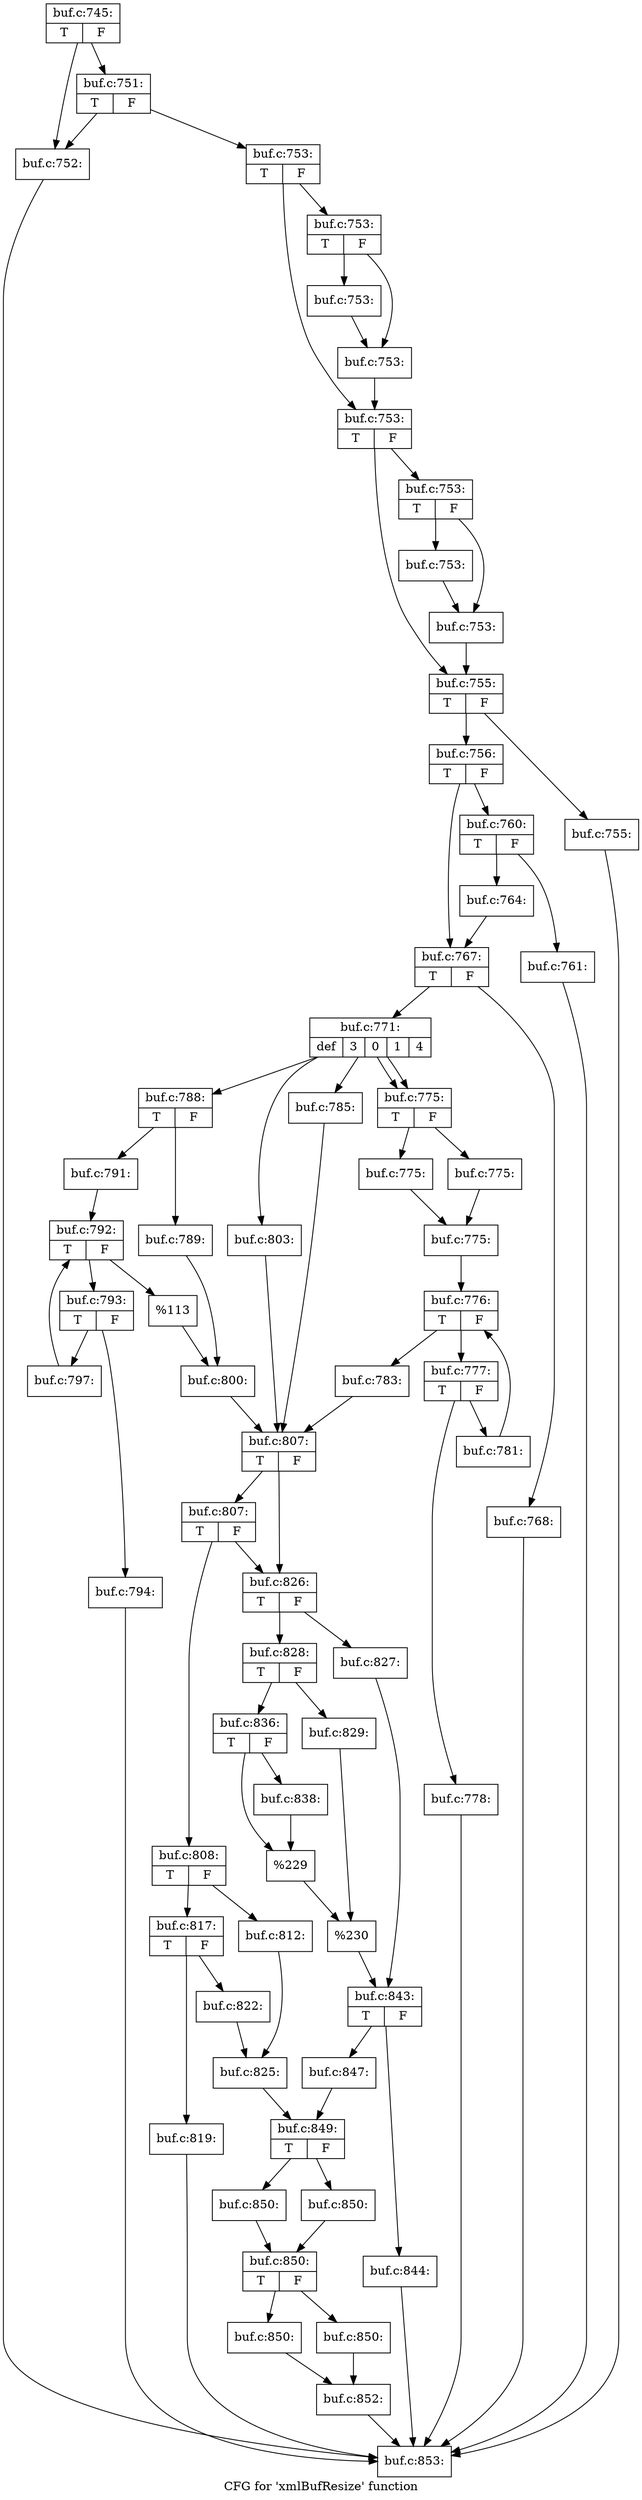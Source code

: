 digraph "CFG for 'xmlBufResize' function" {
	label="CFG for 'xmlBufResize' function";

	Node0x55cbe80 [shape=record,label="{buf.c:745:|{<s0>T|<s1>F}}"];
	Node0x55cbe80 -> Node0x55cd010;
	Node0x55cbe80 -> Node0x55cd0b0;
	Node0x55cd0b0 [shape=record,label="{buf.c:751:|{<s0>T|<s1>F}}"];
	Node0x55cd0b0 -> Node0x55cd010;
	Node0x55cd0b0 -> Node0x55cd060;
	Node0x55cd010 [shape=record,label="{buf.c:752:}"];
	Node0x55cd010 -> Node0x55c37e0;
	Node0x55cd060 [shape=record,label="{buf.c:753:|{<s0>T|<s1>F}}"];
	Node0x55cd060 -> Node0x55cd870;
	Node0x55cd060 -> Node0x55cd8c0;
	Node0x55cd870 [shape=record,label="{buf.c:753:|{<s0>T|<s1>F}}"];
	Node0x55cd870 -> Node0x55cde40;
	Node0x55cd870 -> Node0x55cde90;
	Node0x55cde40 [shape=record,label="{buf.c:753:}"];
	Node0x55cde40 -> Node0x55cde90;
	Node0x55cde90 [shape=record,label="{buf.c:753:}"];
	Node0x55cde90 -> Node0x55cd8c0;
	Node0x55cd8c0 [shape=record,label="{buf.c:753:|{<s0>T|<s1>F}}"];
	Node0x55cd8c0 -> Node0x55ce530;
	Node0x55cd8c0 -> Node0x55ce580;
	Node0x55ce530 [shape=record,label="{buf.c:753:|{<s0>T|<s1>F}}"];
	Node0x55ce530 -> Node0x55ceb00;
	Node0x55ce530 -> Node0x55ceb50;
	Node0x55ceb00 [shape=record,label="{buf.c:753:}"];
	Node0x55ceb00 -> Node0x55ceb50;
	Node0x55ceb50 [shape=record,label="{buf.c:753:}"];
	Node0x55ceb50 -> Node0x55ce580;
	Node0x55ce580 [shape=record,label="{buf.c:755:|{<s0>T|<s1>F}}"];
	Node0x55ce580 -> Node0x55cf250;
	Node0x55ce580 -> Node0x55cf2a0;
	Node0x55cf250 [shape=record,label="{buf.c:755:}"];
	Node0x55cf250 -> Node0x55c37e0;
	Node0x55cf2a0 [shape=record,label="{buf.c:756:|{<s0>T|<s1>F}}"];
	Node0x55cf2a0 -> Node0x55cf860;
	Node0x55cf2a0 -> Node0x55cf8b0;
	Node0x55cf860 [shape=record,label="{buf.c:760:|{<s0>T|<s1>F}}"];
	Node0x55cf860 -> Node0x55cfda0;
	Node0x55cf860 -> Node0x55cfdf0;
	Node0x55cfda0 [shape=record,label="{buf.c:761:}"];
	Node0x55cfda0 -> Node0x55c37e0;
	Node0x55cfdf0 [shape=record,label="{buf.c:764:}"];
	Node0x55cfdf0 -> Node0x55cf8b0;
	Node0x55cf8b0 [shape=record,label="{buf.c:767:|{<s0>T|<s1>F}}"];
	Node0x55cf8b0 -> Node0x55d0770;
	Node0x55cf8b0 -> Node0x55d07c0;
	Node0x55d0770 [shape=record,label="{buf.c:768:}"];
	Node0x55d0770 -> Node0x55c37e0;
	Node0x55d07c0 [shape=record,label="{buf.c:771:|{<s0>def|<s1>3|<s2>0|<s3>1|<s4>4}}"];
	Node0x55d07c0 -> Node0x55d0f50;
	Node0x55d07c0 -> Node0x55d1290;
	Node0x55d07c0 -> Node0x55d1290;
	Node0x55d07c0 -> Node0x55d3f70;
	Node0x55d07c0 -> Node0x55d4300;
	Node0x55d1290 [shape=record,label="{buf.c:775:|{<s0>T|<s1>F}}"];
	Node0x55d1290 -> Node0x55d13a0;
	Node0x55d1290 -> Node0x55d13f0;
	Node0x55d13a0 [shape=record,label="{buf.c:775:}"];
	Node0x55d13a0 -> Node0x55d1440;
	Node0x55d13f0 [shape=record,label="{buf.c:775:}"];
	Node0x55d13f0 -> Node0x55d1440;
	Node0x55d1440 [shape=record,label="{buf.c:775:}"];
	Node0x55d1440 -> Node0x55d1e40;
	Node0x55d1e40 [shape=record,label="{buf.c:776:|{<s0>T|<s1>F}}"];
	Node0x55d1e40 -> Node0x55d22c0;
	Node0x55d1e40 -> Node0x55d2060;
	Node0x55d22c0 [shape=record,label="{buf.c:777:|{<s0>T|<s1>F}}"];
	Node0x55d22c0 -> Node0x55d24b0;
	Node0x55d22c0 -> Node0x55d2500;
	Node0x55d24b0 [shape=record,label="{buf.c:778:}"];
	Node0x55d24b0 -> Node0x55c37e0;
	Node0x55d2500 [shape=record,label="{buf.c:781:}"];
	Node0x55d2500 -> Node0x55d1e40;
	Node0x55d2060 [shape=record,label="{buf.c:783:}"];
	Node0x55d2060 -> Node0x55d0d40;
	Node0x55d3f70 [shape=record,label="{buf.c:785:}"];
	Node0x55d3f70 -> Node0x55d0d40;
	Node0x55d4300 [shape=record,label="{buf.c:788:|{<s0>T|<s1>F}}"];
	Node0x55d4300 -> Node0x55d43f0;
	Node0x55d4300 -> Node0x55d4490;
	Node0x55d43f0 [shape=record,label="{buf.c:789:}"];
	Node0x55d43f0 -> Node0x55d4440;
	Node0x55d4490 [shape=record,label="{buf.c:791:}"];
	Node0x55d4490 -> Node0x55d4f40;
	Node0x55d4f40 [shape=record,label="{buf.c:792:|{<s0>T|<s1>F}}"];
	Node0x55d4f40 -> Node0x55d53c0;
	Node0x55d4f40 -> Node0x55d5160;
	Node0x55d53c0 [shape=record,label="{buf.c:793:|{<s0>T|<s1>F}}"];
	Node0x55d53c0 -> Node0x55d55b0;
	Node0x55d53c0 -> Node0x55d5600;
	Node0x55d55b0 [shape=record,label="{buf.c:794:}"];
	Node0x55d55b0 -> Node0x55c37e0;
	Node0x55d5600 [shape=record,label="{buf.c:797:}"];
	Node0x55d5600 -> Node0x55d4f40;
	Node0x55d5160 [shape=record,label="{%113}"];
	Node0x55d5160 -> Node0x55d4440;
	Node0x55d4440 [shape=record,label="{buf.c:800:}"];
	Node0x55d4440 -> Node0x55d0d40;
	Node0x55d0f50 [shape=record,label="{buf.c:803:}"];
	Node0x55d0f50 -> Node0x55d0d40;
	Node0x55d0d40 [shape=record,label="{buf.c:807:|{<s0>T|<s1>F}}"];
	Node0x55d0d40 -> Node0x55d64d0;
	Node0x55d0d40 -> Node0x55d6480;
	Node0x55d64d0 [shape=record,label="{buf.c:807:|{<s0>T|<s1>F}}"];
	Node0x55d64d0 -> Node0x55d63e0;
	Node0x55d64d0 -> Node0x55d6480;
	Node0x55d63e0 [shape=record,label="{buf.c:808:|{<s0>T|<s1>F}}"];
	Node0x55d63e0 -> Node0x55d7290;
	Node0x55d63e0 -> Node0x55d7330;
	Node0x55d7290 [shape=record,label="{buf.c:812:}"];
	Node0x55d7290 -> Node0x55d72e0;
	Node0x55d7330 [shape=record,label="{buf.c:817:|{<s0>T|<s1>F}}"];
	Node0x55d7330 -> Node0x55d9290;
	Node0x55d7330 -> Node0x55d92e0;
	Node0x55d9290 [shape=record,label="{buf.c:819:}"];
	Node0x55d9290 -> Node0x55c37e0;
	Node0x55d92e0 [shape=record,label="{buf.c:822:}"];
	Node0x55d92e0 -> Node0x55d72e0;
	Node0x55d72e0 [shape=record,label="{buf.c:825:}"];
	Node0x55d72e0 -> Node0x55d6430;
	Node0x55d6480 [shape=record,label="{buf.c:826:|{<s0>T|<s1>F}}"];
	Node0x55d6480 -> Node0x55da250;
	Node0x55d6480 -> Node0x55da2f0;
	Node0x55da250 [shape=record,label="{buf.c:827:}"];
	Node0x55da250 -> Node0x55da2a0;
	Node0x55da2f0 [shape=record,label="{buf.c:828:|{<s0>T|<s1>F}}"];
	Node0x55da2f0 -> Node0x55dab60;
	Node0x55da2f0 -> Node0x55dac00;
	Node0x55dab60 [shape=record,label="{buf.c:829:}"];
	Node0x55dab60 -> Node0x55dabb0;
	Node0x55dac00 [shape=record,label="{buf.c:836:|{<s0>T|<s1>F}}"];
	Node0x55dac00 -> Node0x55dbec0;
	Node0x55dac00 -> Node0x55dbf10;
	Node0x55dbec0 [shape=record,label="{buf.c:838:}"];
	Node0x55dbec0 -> Node0x55dbf10;
	Node0x55dbf10 [shape=record,label="{%229}"];
	Node0x55dbf10 -> Node0x55dabb0;
	Node0x55dabb0 [shape=record,label="{%230}"];
	Node0x55dabb0 -> Node0x55da2a0;
	Node0x55da2a0 [shape=record,label="{buf.c:843:|{<s0>T|<s1>F}}"];
	Node0x55da2a0 -> Node0x55dc710;
	Node0x55da2a0 -> Node0x55dd2a0;
	Node0x55dc710 [shape=record,label="{buf.c:844:}"];
	Node0x55dc710 -> Node0x55c37e0;
	Node0x55dd2a0 [shape=record,label="{buf.c:847:}"];
	Node0x55dd2a0 -> Node0x55d6430;
	Node0x55d6430 [shape=record,label="{buf.c:849:|{<s0>T|<s1>F}}"];
	Node0x55d6430 -> Node0x5589b40;
	Node0x55d6430 -> Node0x5589be0;
	Node0x5589b40 [shape=record,label="{buf.c:850:}"];
	Node0x5589b40 -> Node0x5589b90;
	Node0x5589be0 [shape=record,label="{buf.c:850:}"];
	Node0x5589be0 -> Node0x5589b90;
	Node0x5589b90 [shape=record,label="{buf.c:850:|{<s0>T|<s1>F}}"];
	Node0x5589b90 -> Node0x558a490;
	Node0x5589b90 -> Node0x558a530;
	Node0x558a490 [shape=record,label="{buf.c:850:}"];
	Node0x558a490 -> Node0x558a4e0;
	Node0x558a530 [shape=record,label="{buf.c:850:}"];
	Node0x558a530 -> Node0x558a4e0;
	Node0x558a4e0 [shape=record,label="{buf.c:852:}"];
	Node0x558a4e0 -> Node0x55c37e0;
	Node0x55c37e0 [shape=record,label="{buf.c:853:}"];
}
